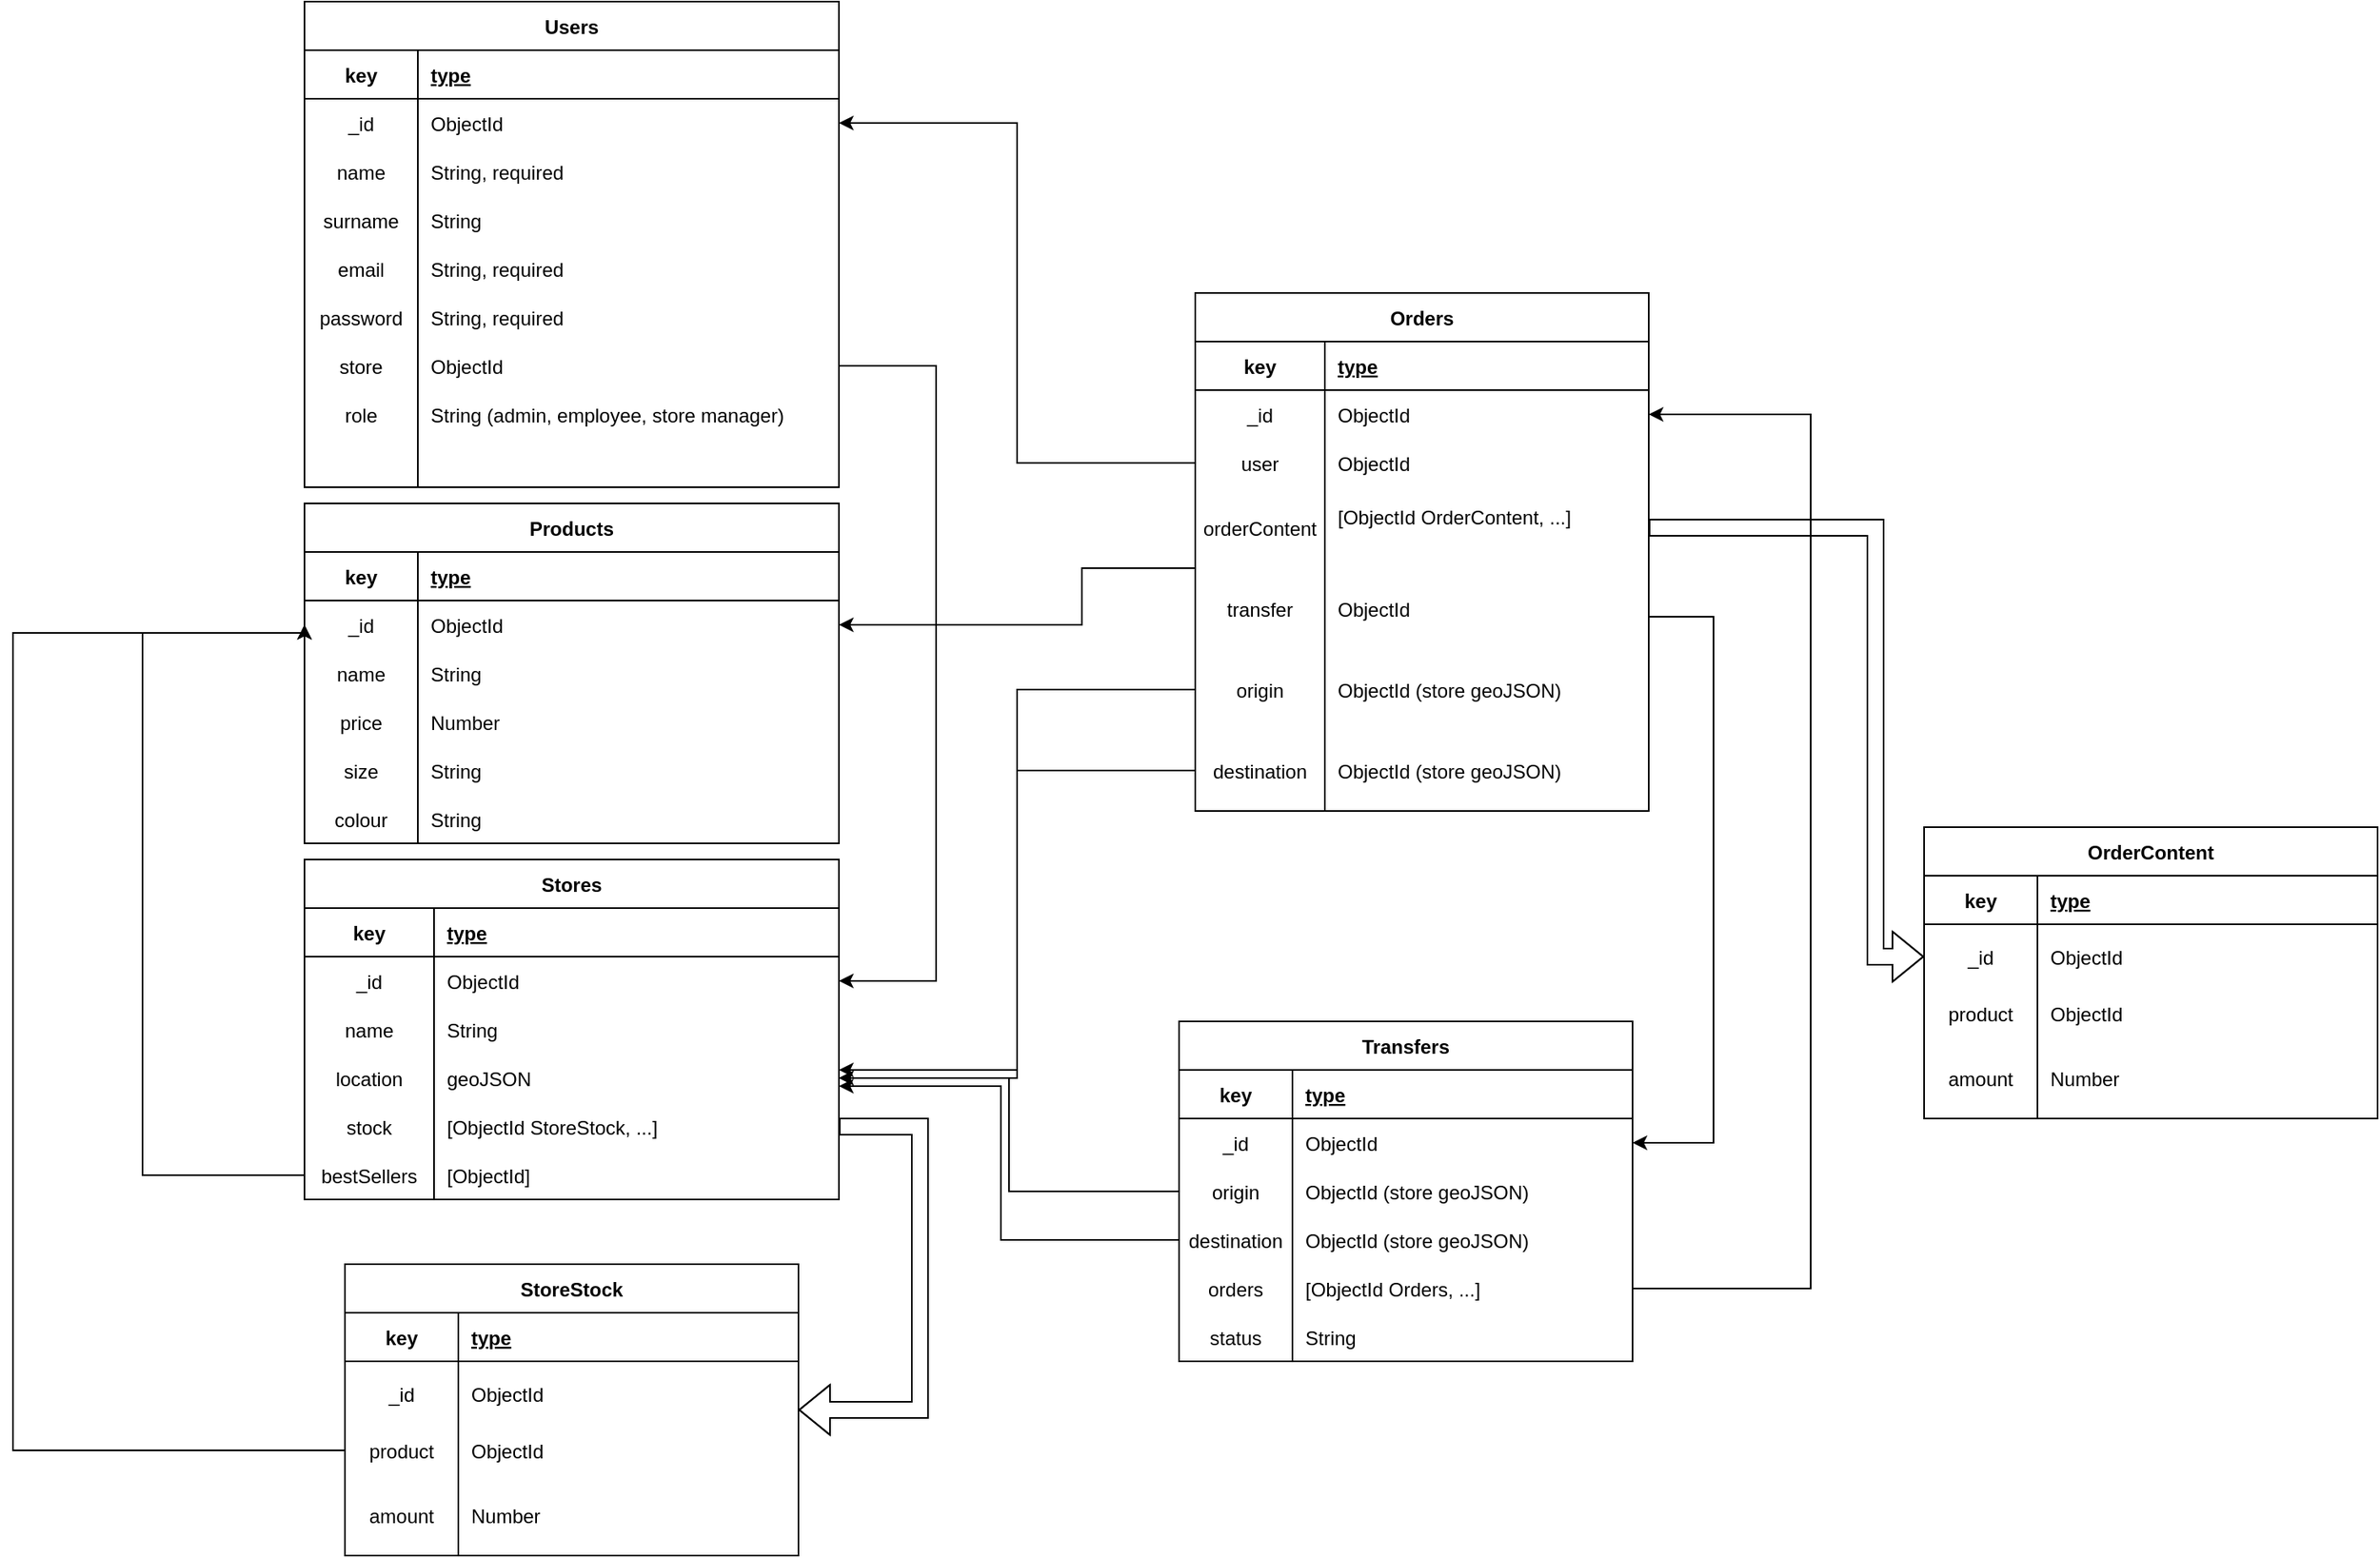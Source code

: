 <mxfile version="16.5.4" type="github">
  <diagram id="SpMdhLTwy9omnsxfasrv" name="Page-1">
    <mxGraphModel dx="1586" dy="1881" grid="1" gridSize="10" guides="1" tooltips="1" connect="1" arrows="1" fold="1" page="1" pageScale="1" pageWidth="1169" pageHeight="827" math="0" shadow="0">
      <root>
        <mxCell id="0" />
        <mxCell id="1" parent="0" />
        <mxCell id="GjSINcLnEcQZs0mC8xLT-1" value="Products" style="shape=table;startSize=30;container=1;collapsible=1;childLayout=tableLayout;fixedRows=1;rowLines=0;fontStyle=1;align=center;resizeLast=1;" parent="1" vertex="1">
          <mxGeometry x="270" y="300" width="330" height="210" as="geometry" />
        </mxCell>
        <mxCell id="GjSINcLnEcQZs0mC8xLT-2" value="" style="shape=tableRow;horizontal=0;startSize=0;swimlaneHead=0;swimlaneBody=0;fillColor=none;collapsible=0;dropTarget=0;points=[[0,0.5],[1,0.5]];portConstraint=eastwest;top=0;left=0;right=0;bottom=1;" parent="GjSINcLnEcQZs0mC8xLT-1" vertex="1">
          <mxGeometry y="30" width="330" height="30" as="geometry" />
        </mxCell>
        <mxCell id="GjSINcLnEcQZs0mC8xLT-3" value="key" style="shape=partialRectangle;connectable=0;fillColor=none;top=0;left=0;bottom=0;right=0;fontStyle=1;overflow=hidden;" parent="GjSINcLnEcQZs0mC8xLT-2" vertex="1">
          <mxGeometry width="70" height="30" as="geometry">
            <mxRectangle width="70" height="30" as="alternateBounds" />
          </mxGeometry>
        </mxCell>
        <mxCell id="GjSINcLnEcQZs0mC8xLT-4" value="type" style="shape=partialRectangle;connectable=0;fillColor=none;top=0;left=0;bottom=0;right=0;align=left;spacingLeft=6;fontStyle=5;overflow=hidden;" parent="GjSINcLnEcQZs0mC8xLT-2" vertex="1">
          <mxGeometry x="70" width="260" height="30" as="geometry">
            <mxRectangle width="260" height="30" as="alternateBounds" />
          </mxGeometry>
        </mxCell>
        <mxCell id="GjSINcLnEcQZs0mC8xLT-11" value="" style="shape=tableRow;horizontal=0;startSize=0;swimlaneHead=0;swimlaneBody=0;fillColor=none;collapsible=0;dropTarget=0;points=[[0,0.5],[1,0.5]];portConstraint=eastwest;top=0;left=0;right=0;bottom=0;" parent="GjSINcLnEcQZs0mC8xLT-1" vertex="1">
          <mxGeometry y="60" width="330" height="30" as="geometry" />
        </mxCell>
        <mxCell id="GjSINcLnEcQZs0mC8xLT-12" value="_id" style="shape=partialRectangle;connectable=0;fillColor=none;top=0;left=0;bottom=0;right=0;editable=1;overflow=hidden;" parent="GjSINcLnEcQZs0mC8xLT-11" vertex="1">
          <mxGeometry width="70" height="30" as="geometry">
            <mxRectangle width="70" height="30" as="alternateBounds" />
          </mxGeometry>
        </mxCell>
        <mxCell id="GjSINcLnEcQZs0mC8xLT-13" value="ObjectId" style="shape=partialRectangle;connectable=0;fillColor=none;top=0;left=0;bottom=0;right=0;align=left;spacingLeft=6;overflow=hidden;" parent="GjSINcLnEcQZs0mC8xLT-11" vertex="1">
          <mxGeometry x="70" width="260" height="30" as="geometry">
            <mxRectangle width="260" height="30" as="alternateBounds" />
          </mxGeometry>
        </mxCell>
        <mxCell id="GjSINcLnEcQZs0mC8xLT-5" value="" style="shape=tableRow;horizontal=0;startSize=0;swimlaneHead=0;swimlaneBody=0;fillColor=none;collapsible=0;dropTarget=0;points=[[0,0.5],[1,0.5]];portConstraint=eastwest;top=0;left=0;right=0;bottom=0;" parent="GjSINcLnEcQZs0mC8xLT-1" vertex="1">
          <mxGeometry y="90" width="330" height="30" as="geometry" />
        </mxCell>
        <mxCell id="GjSINcLnEcQZs0mC8xLT-6" value="name" style="shape=partialRectangle;connectable=0;fillColor=none;top=0;left=0;bottom=0;right=0;editable=1;overflow=hidden;" parent="GjSINcLnEcQZs0mC8xLT-5" vertex="1">
          <mxGeometry width="70" height="30" as="geometry">
            <mxRectangle width="70" height="30" as="alternateBounds" />
          </mxGeometry>
        </mxCell>
        <mxCell id="GjSINcLnEcQZs0mC8xLT-7" value="String" style="shape=partialRectangle;connectable=0;fillColor=none;top=0;left=0;bottom=0;right=0;align=left;spacingLeft=6;overflow=hidden;" parent="GjSINcLnEcQZs0mC8xLT-5" vertex="1">
          <mxGeometry x="70" width="260" height="30" as="geometry">
            <mxRectangle width="260" height="30" as="alternateBounds" />
          </mxGeometry>
        </mxCell>
        <mxCell id="ia_e4-air45JieFfMoLt-1" value="" style="shape=tableRow;horizontal=0;startSize=0;swimlaneHead=0;swimlaneBody=0;fillColor=none;collapsible=0;dropTarget=0;points=[[0,0.5],[1,0.5]];portConstraint=eastwest;top=0;left=0;right=0;bottom=0;" vertex="1" parent="GjSINcLnEcQZs0mC8xLT-1">
          <mxGeometry y="120" width="330" height="30" as="geometry" />
        </mxCell>
        <mxCell id="ia_e4-air45JieFfMoLt-2" value="price" style="shape=partialRectangle;connectable=0;fillColor=none;top=0;left=0;bottom=0;right=0;editable=1;overflow=hidden;" vertex="1" parent="ia_e4-air45JieFfMoLt-1">
          <mxGeometry width="70" height="30" as="geometry">
            <mxRectangle width="70" height="30" as="alternateBounds" />
          </mxGeometry>
        </mxCell>
        <mxCell id="ia_e4-air45JieFfMoLt-3" value="Number" style="shape=partialRectangle;connectable=0;fillColor=none;top=0;left=0;bottom=0;right=0;align=left;spacingLeft=6;overflow=hidden;" vertex="1" parent="ia_e4-air45JieFfMoLt-1">
          <mxGeometry x="70" width="260" height="30" as="geometry">
            <mxRectangle width="260" height="30" as="alternateBounds" />
          </mxGeometry>
        </mxCell>
        <mxCell id="ia_e4-air45JieFfMoLt-4" value="" style="shape=tableRow;horizontal=0;startSize=0;swimlaneHead=0;swimlaneBody=0;fillColor=none;collapsible=0;dropTarget=0;points=[[0,0.5],[1,0.5]];portConstraint=eastwest;top=0;left=0;right=0;bottom=0;" vertex="1" parent="GjSINcLnEcQZs0mC8xLT-1">
          <mxGeometry y="150" width="330" height="30" as="geometry" />
        </mxCell>
        <mxCell id="ia_e4-air45JieFfMoLt-5" value="size" style="shape=partialRectangle;connectable=0;fillColor=none;top=0;left=0;bottom=0;right=0;editable=1;overflow=hidden;" vertex="1" parent="ia_e4-air45JieFfMoLt-4">
          <mxGeometry width="70" height="30" as="geometry">
            <mxRectangle width="70" height="30" as="alternateBounds" />
          </mxGeometry>
        </mxCell>
        <mxCell id="ia_e4-air45JieFfMoLt-6" value="String" style="shape=partialRectangle;connectable=0;fillColor=none;top=0;left=0;bottom=0;right=0;align=left;spacingLeft=6;overflow=hidden;" vertex="1" parent="ia_e4-air45JieFfMoLt-4">
          <mxGeometry x="70" width="260" height="30" as="geometry">
            <mxRectangle width="260" height="30" as="alternateBounds" />
          </mxGeometry>
        </mxCell>
        <mxCell id="GjSINcLnEcQZs0mC8xLT-8" value="" style="shape=tableRow;horizontal=0;startSize=0;swimlaneHead=0;swimlaneBody=0;fillColor=none;collapsible=0;dropTarget=0;points=[[0,0.5],[1,0.5]];portConstraint=eastwest;top=0;left=0;right=0;bottom=0;" parent="GjSINcLnEcQZs0mC8xLT-1" vertex="1">
          <mxGeometry y="180" width="330" height="30" as="geometry" />
        </mxCell>
        <mxCell id="GjSINcLnEcQZs0mC8xLT-9" value="colour" style="shape=partialRectangle;connectable=0;fillColor=none;top=0;left=0;bottom=0;right=0;editable=1;overflow=hidden;" parent="GjSINcLnEcQZs0mC8xLT-8" vertex="1">
          <mxGeometry width="70" height="30" as="geometry">
            <mxRectangle width="70" height="30" as="alternateBounds" />
          </mxGeometry>
        </mxCell>
        <mxCell id="GjSINcLnEcQZs0mC8xLT-10" value="String" style="shape=partialRectangle;connectable=0;fillColor=none;top=0;left=0;bottom=0;right=0;align=left;spacingLeft=6;overflow=hidden;" parent="GjSINcLnEcQZs0mC8xLT-8" vertex="1">
          <mxGeometry x="70" width="260" height="30" as="geometry">
            <mxRectangle width="260" height="30" as="alternateBounds" />
          </mxGeometry>
        </mxCell>
        <mxCell id="GjSINcLnEcQZs0mC8xLT-28" value="Stores" style="shape=table;startSize=30;container=1;collapsible=1;childLayout=tableLayout;fixedRows=1;rowLines=0;fontStyle=1;align=center;resizeLast=1;" parent="1" vertex="1">
          <mxGeometry x="270" y="520" width="330" height="210" as="geometry" />
        </mxCell>
        <mxCell id="GjSINcLnEcQZs0mC8xLT-29" value="" style="shape=tableRow;horizontal=0;startSize=0;swimlaneHead=0;swimlaneBody=0;fillColor=none;collapsible=0;dropTarget=0;points=[[0,0.5],[1,0.5]];portConstraint=eastwest;top=0;left=0;right=0;bottom=1;" parent="GjSINcLnEcQZs0mC8xLT-28" vertex="1">
          <mxGeometry y="30" width="330" height="30" as="geometry" />
        </mxCell>
        <mxCell id="GjSINcLnEcQZs0mC8xLT-30" value="key" style="shape=partialRectangle;connectable=0;fillColor=none;top=0;left=0;bottom=0;right=0;fontStyle=1;overflow=hidden;" parent="GjSINcLnEcQZs0mC8xLT-29" vertex="1">
          <mxGeometry width="80.0" height="30" as="geometry">
            <mxRectangle width="80.0" height="30" as="alternateBounds" />
          </mxGeometry>
        </mxCell>
        <mxCell id="GjSINcLnEcQZs0mC8xLT-31" value="type" style="shape=partialRectangle;connectable=0;fillColor=none;top=0;left=0;bottom=0;right=0;align=left;spacingLeft=6;fontStyle=5;overflow=hidden;" parent="GjSINcLnEcQZs0mC8xLT-29" vertex="1">
          <mxGeometry x="80.0" width="250.0" height="30" as="geometry">
            <mxRectangle width="250.0" height="30" as="alternateBounds" />
          </mxGeometry>
        </mxCell>
        <mxCell id="GjSINcLnEcQZs0mC8xLT-41" style="shape=tableRow;horizontal=0;startSize=0;swimlaneHead=0;swimlaneBody=0;fillColor=none;collapsible=0;dropTarget=0;points=[[0,0.5],[1,0.5]];portConstraint=eastwest;top=0;left=0;right=0;bottom=0;" parent="GjSINcLnEcQZs0mC8xLT-28" vertex="1">
          <mxGeometry y="60" width="330" height="30" as="geometry" />
        </mxCell>
        <mxCell id="GjSINcLnEcQZs0mC8xLT-42" value="_id" style="shape=partialRectangle;connectable=0;fillColor=none;top=0;left=0;bottom=0;right=0;editable=1;overflow=hidden;" parent="GjSINcLnEcQZs0mC8xLT-41" vertex="1">
          <mxGeometry width="80.0" height="30" as="geometry">
            <mxRectangle width="80.0" height="30" as="alternateBounds" />
          </mxGeometry>
        </mxCell>
        <mxCell id="GjSINcLnEcQZs0mC8xLT-43" value="ObjectId" style="shape=partialRectangle;connectable=0;fillColor=none;top=0;left=0;bottom=0;right=0;align=left;spacingLeft=6;overflow=hidden;" parent="GjSINcLnEcQZs0mC8xLT-41" vertex="1">
          <mxGeometry x="80.0" width="250.0" height="30" as="geometry">
            <mxRectangle width="250.0" height="30" as="alternateBounds" />
          </mxGeometry>
        </mxCell>
        <mxCell id="GjSINcLnEcQZs0mC8xLT-32" value="" style="shape=tableRow;horizontal=0;startSize=0;swimlaneHead=0;swimlaneBody=0;fillColor=none;collapsible=0;dropTarget=0;points=[[0,0.5],[1,0.5]];portConstraint=eastwest;top=0;left=0;right=0;bottom=0;" parent="GjSINcLnEcQZs0mC8xLT-28" vertex="1">
          <mxGeometry y="90" width="330" height="30" as="geometry" />
        </mxCell>
        <mxCell id="GjSINcLnEcQZs0mC8xLT-33" value="name" style="shape=partialRectangle;connectable=0;fillColor=none;top=0;left=0;bottom=0;right=0;editable=1;overflow=hidden;" parent="GjSINcLnEcQZs0mC8xLT-32" vertex="1">
          <mxGeometry width="80.0" height="30" as="geometry">
            <mxRectangle width="80.0" height="30" as="alternateBounds" />
          </mxGeometry>
        </mxCell>
        <mxCell id="GjSINcLnEcQZs0mC8xLT-34" value="String" style="shape=partialRectangle;connectable=0;fillColor=none;top=0;left=0;bottom=0;right=0;align=left;spacingLeft=6;overflow=hidden;" parent="GjSINcLnEcQZs0mC8xLT-32" vertex="1">
          <mxGeometry x="80.0" width="250.0" height="30" as="geometry">
            <mxRectangle width="250.0" height="30" as="alternateBounds" />
          </mxGeometry>
        </mxCell>
        <mxCell id="GjSINcLnEcQZs0mC8xLT-35" value="" style="shape=tableRow;horizontal=0;startSize=0;swimlaneHead=0;swimlaneBody=0;fillColor=none;collapsible=0;dropTarget=0;points=[[0,0.5],[1,0.5]];portConstraint=eastwest;top=0;left=0;right=0;bottom=0;" parent="GjSINcLnEcQZs0mC8xLT-28" vertex="1">
          <mxGeometry y="120" width="330" height="30" as="geometry" />
        </mxCell>
        <mxCell id="GjSINcLnEcQZs0mC8xLT-36" value="location" style="shape=partialRectangle;connectable=0;fillColor=none;top=0;left=0;bottom=0;right=0;editable=1;overflow=hidden;" parent="GjSINcLnEcQZs0mC8xLT-35" vertex="1">
          <mxGeometry width="80.0" height="30" as="geometry">
            <mxRectangle width="80.0" height="30" as="alternateBounds" />
          </mxGeometry>
        </mxCell>
        <mxCell id="GjSINcLnEcQZs0mC8xLT-37" value="geoJSON" style="shape=partialRectangle;connectable=0;fillColor=none;top=0;left=0;bottom=0;right=0;align=left;spacingLeft=6;overflow=hidden;" parent="GjSINcLnEcQZs0mC8xLT-35" vertex="1">
          <mxGeometry x="80.0" width="250.0" height="30" as="geometry">
            <mxRectangle width="250.0" height="30" as="alternateBounds" />
          </mxGeometry>
        </mxCell>
        <mxCell id="GjSINcLnEcQZs0mC8xLT-38" value="" style="shape=tableRow;horizontal=0;startSize=0;swimlaneHead=0;swimlaneBody=0;fillColor=none;collapsible=0;dropTarget=0;points=[[0,0.5],[1,0.5]];portConstraint=eastwest;top=0;left=0;right=0;bottom=0;" parent="GjSINcLnEcQZs0mC8xLT-28" vertex="1">
          <mxGeometry y="150" width="330" height="30" as="geometry" />
        </mxCell>
        <mxCell id="GjSINcLnEcQZs0mC8xLT-39" value="stock" style="shape=partialRectangle;connectable=0;fillColor=none;top=0;left=0;bottom=0;right=0;editable=1;overflow=hidden;" parent="GjSINcLnEcQZs0mC8xLT-38" vertex="1">
          <mxGeometry width="80.0" height="30" as="geometry">
            <mxRectangle width="80.0" height="30" as="alternateBounds" />
          </mxGeometry>
        </mxCell>
        <mxCell id="GjSINcLnEcQZs0mC8xLT-40" value="[ObjectId StoreStock, ...]" style="shape=partialRectangle;connectable=0;fillColor=none;top=0;left=0;bottom=0;right=0;align=left;spacingLeft=6;overflow=hidden;" parent="GjSINcLnEcQZs0mC8xLT-38" vertex="1">
          <mxGeometry x="80.0" width="250.0" height="30" as="geometry">
            <mxRectangle width="250.0" height="30" as="alternateBounds" />
          </mxGeometry>
        </mxCell>
        <mxCell id="7MJdlBVXgJ2r3p6stwKh-1" style="shape=tableRow;horizontal=0;startSize=0;swimlaneHead=0;swimlaneBody=0;fillColor=none;collapsible=0;dropTarget=0;points=[[0,0.5],[1,0.5]];portConstraint=eastwest;top=0;left=0;right=0;bottom=0;" parent="GjSINcLnEcQZs0mC8xLT-28" vertex="1">
          <mxGeometry y="180" width="330" height="30" as="geometry" />
        </mxCell>
        <mxCell id="7MJdlBVXgJ2r3p6stwKh-2" value="bestSellers" style="shape=partialRectangle;connectable=0;fillColor=none;top=0;left=0;bottom=0;right=0;editable=1;overflow=hidden;" parent="7MJdlBVXgJ2r3p6stwKh-1" vertex="1">
          <mxGeometry width="80.0" height="30" as="geometry">
            <mxRectangle width="80.0" height="30" as="alternateBounds" />
          </mxGeometry>
        </mxCell>
        <mxCell id="7MJdlBVXgJ2r3p6stwKh-3" value="[ObjectId]" style="shape=partialRectangle;connectable=0;fillColor=none;top=0;left=0;bottom=0;right=0;align=left;spacingLeft=6;overflow=hidden;" parent="7MJdlBVXgJ2r3p6stwKh-1" vertex="1">
          <mxGeometry x="80.0" width="250.0" height="30" as="geometry">
            <mxRectangle width="250.0" height="30" as="alternateBounds" />
          </mxGeometry>
        </mxCell>
        <mxCell id="GjSINcLnEcQZs0mC8xLT-50" value="Users" style="shape=table;startSize=30;container=1;collapsible=1;childLayout=tableLayout;fixedRows=1;rowLines=0;fontStyle=1;align=center;resizeLast=1;" parent="1" vertex="1">
          <mxGeometry x="270" y="-10" width="330" height="300" as="geometry" />
        </mxCell>
        <mxCell id="GjSINcLnEcQZs0mC8xLT-51" value="" style="shape=tableRow;horizontal=0;startSize=0;swimlaneHead=0;swimlaneBody=0;fillColor=none;collapsible=0;dropTarget=0;points=[[0,0.5],[1,0.5]];portConstraint=eastwest;top=0;left=0;right=0;bottom=1;" parent="GjSINcLnEcQZs0mC8xLT-50" vertex="1">
          <mxGeometry y="30" width="330" height="30" as="geometry" />
        </mxCell>
        <mxCell id="GjSINcLnEcQZs0mC8xLT-52" value="key" style="shape=partialRectangle;connectable=0;fillColor=none;top=0;left=0;bottom=0;right=0;fontStyle=1;overflow=hidden;" parent="GjSINcLnEcQZs0mC8xLT-51" vertex="1">
          <mxGeometry width="70" height="30" as="geometry">
            <mxRectangle width="70" height="30" as="alternateBounds" />
          </mxGeometry>
        </mxCell>
        <mxCell id="GjSINcLnEcQZs0mC8xLT-53" value="type" style="shape=partialRectangle;connectable=0;fillColor=none;top=0;left=0;bottom=0;right=0;align=left;spacingLeft=6;fontStyle=5;overflow=hidden;" parent="GjSINcLnEcQZs0mC8xLT-51" vertex="1">
          <mxGeometry x="70" width="260" height="30" as="geometry">
            <mxRectangle width="260" height="30" as="alternateBounds" />
          </mxGeometry>
        </mxCell>
        <mxCell id="GjSINcLnEcQZs0mC8xLT-54" value="" style="shape=tableRow;horizontal=0;startSize=0;swimlaneHead=0;swimlaneBody=0;fillColor=none;collapsible=0;dropTarget=0;points=[[0,0.5],[1,0.5]];portConstraint=eastwest;top=0;left=0;right=0;bottom=0;" parent="GjSINcLnEcQZs0mC8xLT-50" vertex="1">
          <mxGeometry y="60" width="330" height="30" as="geometry" />
        </mxCell>
        <mxCell id="GjSINcLnEcQZs0mC8xLT-55" value="_id" style="shape=partialRectangle;connectable=0;fillColor=none;top=0;left=0;bottom=0;right=0;editable=1;overflow=hidden;" parent="GjSINcLnEcQZs0mC8xLT-54" vertex="1">
          <mxGeometry width="70" height="30" as="geometry">
            <mxRectangle width="70" height="30" as="alternateBounds" />
          </mxGeometry>
        </mxCell>
        <mxCell id="GjSINcLnEcQZs0mC8xLT-56" value="ObjectId" style="shape=partialRectangle;connectable=0;fillColor=none;top=0;left=0;bottom=0;right=0;align=left;spacingLeft=6;overflow=hidden;" parent="GjSINcLnEcQZs0mC8xLT-54" vertex="1">
          <mxGeometry x="70" width="260" height="30" as="geometry">
            <mxRectangle width="260" height="30" as="alternateBounds" />
          </mxGeometry>
        </mxCell>
        <mxCell id="GjSINcLnEcQZs0mC8xLT-57" value="" style="shape=tableRow;horizontal=0;startSize=0;swimlaneHead=0;swimlaneBody=0;fillColor=none;collapsible=0;dropTarget=0;points=[[0,0.5],[1,0.5]];portConstraint=eastwest;top=0;left=0;right=0;bottom=0;" parent="GjSINcLnEcQZs0mC8xLT-50" vertex="1">
          <mxGeometry y="90" width="330" height="30" as="geometry" />
        </mxCell>
        <mxCell id="GjSINcLnEcQZs0mC8xLT-58" value="name" style="shape=partialRectangle;connectable=0;fillColor=none;top=0;left=0;bottom=0;right=0;editable=1;overflow=hidden;" parent="GjSINcLnEcQZs0mC8xLT-57" vertex="1">
          <mxGeometry width="70" height="30" as="geometry">
            <mxRectangle width="70" height="30" as="alternateBounds" />
          </mxGeometry>
        </mxCell>
        <mxCell id="GjSINcLnEcQZs0mC8xLT-59" value="String, required" style="shape=partialRectangle;connectable=0;fillColor=none;top=0;left=0;bottom=0;right=0;align=left;spacingLeft=6;overflow=hidden;" parent="GjSINcLnEcQZs0mC8xLT-57" vertex="1">
          <mxGeometry x="70" width="260" height="30" as="geometry">
            <mxRectangle width="260" height="30" as="alternateBounds" />
          </mxGeometry>
        </mxCell>
        <mxCell id="GjSINcLnEcQZs0mC8xLT-60" value="" style="shape=tableRow;horizontal=0;startSize=0;swimlaneHead=0;swimlaneBody=0;fillColor=none;collapsible=0;dropTarget=0;points=[[0,0.5],[1,0.5]];portConstraint=eastwest;top=0;left=0;right=0;bottom=0;" parent="GjSINcLnEcQZs0mC8xLT-50" vertex="1">
          <mxGeometry y="120" width="330" height="30" as="geometry" />
        </mxCell>
        <mxCell id="GjSINcLnEcQZs0mC8xLT-61" value="surname" style="shape=partialRectangle;connectable=0;fillColor=none;top=0;left=0;bottom=0;right=0;editable=1;overflow=hidden;" parent="GjSINcLnEcQZs0mC8xLT-60" vertex="1">
          <mxGeometry width="70" height="30" as="geometry">
            <mxRectangle width="70" height="30" as="alternateBounds" />
          </mxGeometry>
        </mxCell>
        <mxCell id="GjSINcLnEcQZs0mC8xLT-62" value="String" style="shape=partialRectangle;connectable=0;fillColor=none;top=0;left=0;bottom=0;right=0;align=left;spacingLeft=6;overflow=hidden;" parent="GjSINcLnEcQZs0mC8xLT-60" vertex="1">
          <mxGeometry x="70" width="260" height="30" as="geometry">
            <mxRectangle width="260" height="30" as="alternateBounds" />
          </mxGeometry>
        </mxCell>
        <mxCell id="GjSINcLnEcQZs0mC8xLT-63" style="shape=tableRow;horizontal=0;startSize=0;swimlaneHead=0;swimlaneBody=0;fillColor=none;collapsible=0;dropTarget=0;points=[[0,0.5],[1,0.5]];portConstraint=eastwest;top=0;left=0;right=0;bottom=0;" parent="GjSINcLnEcQZs0mC8xLT-50" vertex="1">
          <mxGeometry y="150" width="330" height="30" as="geometry" />
        </mxCell>
        <mxCell id="GjSINcLnEcQZs0mC8xLT-64" value="email" style="shape=partialRectangle;connectable=0;fillColor=none;top=0;left=0;bottom=0;right=0;editable=1;overflow=hidden;" parent="GjSINcLnEcQZs0mC8xLT-63" vertex="1">
          <mxGeometry width="70" height="30" as="geometry">
            <mxRectangle width="70" height="30" as="alternateBounds" />
          </mxGeometry>
        </mxCell>
        <mxCell id="GjSINcLnEcQZs0mC8xLT-65" value="String, required" style="shape=partialRectangle;connectable=0;fillColor=none;top=0;left=0;bottom=0;right=0;align=left;spacingLeft=6;overflow=hidden;" parent="GjSINcLnEcQZs0mC8xLT-63" vertex="1">
          <mxGeometry x="70" width="260" height="30" as="geometry">
            <mxRectangle width="260" height="30" as="alternateBounds" />
          </mxGeometry>
        </mxCell>
        <mxCell id="GjSINcLnEcQZs0mC8xLT-66" style="shape=tableRow;horizontal=0;startSize=0;swimlaneHead=0;swimlaneBody=0;fillColor=none;collapsible=0;dropTarget=0;points=[[0,0.5],[1,0.5]];portConstraint=eastwest;top=0;left=0;right=0;bottom=0;" parent="GjSINcLnEcQZs0mC8xLT-50" vertex="1">
          <mxGeometry y="180" width="330" height="30" as="geometry" />
        </mxCell>
        <mxCell id="GjSINcLnEcQZs0mC8xLT-67" value="password" style="shape=partialRectangle;connectable=0;fillColor=none;top=0;left=0;bottom=0;right=0;editable=1;overflow=hidden;" parent="GjSINcLnEcQZs0mC8xLT-66" vertex="1">
          <mxGeometry width="70" height="30" as="geometry">
            <mxRectangle width="70" height="30" as="alternateBounds" />
          </mxGeometry>
        </mxCell>
        <mxCell id="GjSINcLnEcQZs0mC8xLT-68" value="String, required" style="shape=partialRectangle;connectable=0;fillColor=none;top=0;left=0;bottom=0;right=0;align=left;spacingLeft=6;overflow=hidden;" parent="GjSINcLnEcQZs0mC8xLT-66" vertex="1">
          <mxGeometry x="70" width="260" height="30" as="geometry">
            <mxRectangle width="260" height="30" as="alternateBounds" />
          </mxGeometry>
        </mxCell>
        <mxCell id="GjSINcLnEcQZs0mC8xLT-69" style="shape=tableRow;horizontal=0;startSize=0;swimlaneHead=0;swimlaneBody=0;fillColor=none;collapsible=0;dropTarget=0;points=[[0,0.5],[1,0.5]];portConstraint=eastwest;top=0;left=0;right=0;bottom=0;" parent="GjSINcLnEcQZs0mC8xLT-50" vertex="1">
          <mxGeometry y="210" width="330" height="30" as="geometry" />
        </mxCell>
        <mxCell id="GjSINcLnEcQZs0mC8xLT-70" value="store" style="shape=partialRectangle;connectable=0;fillColor=none;top=0;left=0;bottom=0;right=0;editable=1;overflow=hidden;" parent="GjSINcLnEcQZs0mC8xLT-69" vertex="1">
          <mxGeometry width="70" height="30" as="geometry">
            <mxRectangle width="70" height="30" as="alternateBounds" />
          </mxGeometry>
        </mxCell>
        <mxCell id="GjSINcLnEcQZs0mC8xLT-71" value="ObjectId" style="shape=partialRectangle;connectable=0;fillColor=none;top=0;left=0;bottom=0;right=0;align=left;spacingLeft=6;overflow=hidden;" parent="GjSINcLnEcQZs0mC8xLT-69" vertex="1">
          <mxGeometry x="70" width="260" height="30" as="geometry">
            <mxRectangle width="260" height="30" as="alternateBounds" />
          </mxGeometry>
        </mxCell>
        <mxCell id="GjSINcLnEcQZs0mC8xLT-97" style="shape=tableRow;horizontal=0;startSize=0;swimlaneHead=0;swimlaneBody=0;fillColor=none;collapsible=0;dropTarget=0;points=[[0,0.5],[1,0.5]];portConstraint=eastwest;top=0;left=0;right=0;bottom=0;" parent="GjSINcLnEcQZs0mC8xLT-50" vertex="1">
          <mxGeometry y="240" width="330" height="30" as="geometry" />
        </mxCell>
        <mxCell id="GjSINcLnEcQZs0mC8xLT-98" value="role" style="shape=partialRectangle;connectable=0;fillColor=none;top=0;left=0;bottom=0;right=0;editable=1;overflow=hidden;" parent="GjSINcLnEcQZs0mC8xLT-97" vertex="1">
          <mxGeometry width="70" height="30" as="geometry">
            <mxRectangle width="70" height="30" as="alternateBounds" />
          </mxGeometry>
        </mxCell>
        <mxCell id="GjSINcLnEcQZs0mC8xLT-99" value="String (admin, employee, store manager)" style="shape=partialRectangle;connectable=0;fillColor=none;top=0;left=0;bottom=0;right=0;align=left;spacingLeft=6;overflow=hidden;" parent="GjSINcLnEcQZs0mC8xLT-97" vertex="1">
          <mxGeometry x="70" width="260" height="30" as="geometry">
            <mxRectangle width="260" height="30" as="alternateBounds" />
          </mxGeometry>
        </mxCell>
        <mxCell id="GjSINcLnEcQZs0mC8xLT-94" style="shape=tableRow;horizontal=0;startSize=0;swimlaneHead=0;swimlaneBody=0;fillColor=none;collapsible=0;dropTarget=0;points=[[0,0.5],[1,0.5]];portConstraint=eastwest;top=0;left=0;right=0;bottom=0;" parent="GjSINcLnEcQZs0mC8xLT-50" vertex="1">
          <mxGeometry y="270" width="330" height="30" as="geometry" />
        </mxCell>
        <mxCell id="GjSINcLnEcQZs0mC8xLT-95" value="" style="shape=partialRectangle;connectable=0;fillColor=none;top=0;left=0;bottom=0;right=0;editable=1;overflow=hidden;" parent="GjSINcLnEcQZs0mC8xLT-94" vertex="1">
          <mxGeometry width="70" height="30" as="geometry">
            <mxRectangle width="70" height="30" as="alternateBounds" />
          </mxGeometry>
        </mxCell>
        <mxCell id="GjSINcLnEcQZs0mC8xLT-96" value="" style="shape=partialRectangle;connectable=0;fillColor=none;top=0;left=0;bottom=0;right=0;align=left;spacingLeft=6;overflow=hidden;" parent="GjSINcLnEcQZs0mC8xLT-94" vertex="1">
          <mxGeometry x="70" width="260" height="30" as="geometry">
            <mxRectangle width="260" height="30" as="alternateBounds" />
          </mxGeometry>
        </mxCell>
        <mxCell id="GjSINcLnEcQZs0mC8xLT-72" value="Orders" style="shape=table;startSize=30;container=1;collapsible=1;childLayout=tableLayout;fixedRows=1;rowLines=0;fontStyle=1;align=center;resizeLast=1;" parent="1" vertex="1">
          <mxGeometry x="820" y="170" width="280" height="320" as="geometry" />
        </mxCell>
        <mxCell id="GjSINcLnEcQZs0mC8xLT-73" value="" style="shape=tableRow;horizontal=0;startSize=0;swimlaneHead=0;swimlaneBody=0;fillColor=none;collapsible=0;dropTarget=0;points=[[0,0.5],[1,0.5]];portConstraint=eastwest;top=0;left=0;right=0;bottom=1;" parent="GjSINcLnEcQZs0mC8xLT-72" vertex="1">
          <mxGeometry y="30" width="280" height="30" as="geometry" />
        </mxCell>
        <mxCell id="GjSINcLnEcQZs0mC8xLT-74" value="key" style="shape=partialRectangle;connectable=0;fillColor=none;top=0;left=0;bottom=0;right=0;fontStyle=1;overflow=hidden;" parent="GjSINcLnEcQZs0mC8xLT-73" vertex="1">
          <mxGeometry width="80" height="30" as="geometry">
            <mxRectangle width="80" height="30" as="alternateBounds" />
          </mxGeometry>
        </mxCell>
        <mxCell id="GjSINcLnEcQZs0mC8xLT-75" value="type" style="shape=partialRectangle;connectable=0;fillColor=none;top=0;left=0;bottom=0;right=0;align=left;spacingLeft=6;fontStyle=5;overflow=hidden;" parent="GjSINcLnEcQZs0mC8xLT-73" vertex="1">
          <mxGeometry x="80" width="200" height="30" as="geometry">
            <mxRectangle width="200" height="30" as="alternateBounds" />
          </mxGeometry>
        </mxCell>
        <mxCell id="GjSINcLnEcQZs0mC8xLT-76" style="shape=tableRow;horizontal=0;startSize=0;swimlaneHead=0;swimlaneBody=0;fillColor=none;collapsible=0;dropTarget=0;points=[[0,0.5],[1,0.5]];portConstraint=eastwest;top=0;left=0;right=0;bottom=0;" parent="GjSINcLnEcQZs0mC8xLT-72" vertex="1">
          <mxGeometry y="60" width="280" height="30" as="geometry" />
        </mxCell>
        <mxCell id="GjSINcLnEcQZs0mC8xLT-77" value="_id" style="shape=partialRectangle;connectable=0;fillColor=none;top=0;left=0;bottom=0;right=0;editable=1;overflow=hidden;" parent="GjSINcLnEcQZs0mC8xLT-76" vertex="1">
          <mxGeometry width="80" height="30" as="geometry">
            <mxRectangle width="80" height="30" as="alternateBounds" />
          </mxGeometry>
        </mxCell>
        <mxCell id="GjSINcLnEcQZs0mC8xLT-78" value="ObjectId" style="shape=partialRectangle;connectable=0;fillColor=none;top=0;left=0;bottom=0;right=0;align=left;spacingLeft=6;overflow=hidden;" parent="GjSINcLnEcQZs0mC8xLT-76" vertex="1">
          <mxGeometry x="80" width="200" height="30" as="geometry">
            <mxRectangle width="200" height="30" as="alternateBounds" />
          </mxGeometry>
        </mxCell>
        <mxCell id="GjSINcLnEcQZs0mC8xLT-128" style="shape=tableRow;horizontal=0;startSize=0;swimlaneHead=0;swimlaneBody=0;fillColor=none;collapsible=0;dropTarget=0;points=[[0,0.5],[1,0.5]];portConstraint=eastwest;top=0;left=0;right=0;bottom=0;" parent="GjSINcLnEcQZs0mC8xLT-72" vertex="1">
          <mxGeometry y="90" width="280" height="30" as="geometry" />
        </mxCell>
        <mxCell id="GjSINcLnEcQZs0mC8xLT-129" value="user" style="shape=partialRectangle;connectable=0;fillColor=none;top=0;left=0;bottom=0;right=0;editable=1;overflow=hidden;" parent="GjSINcLnEcQZs0mC8xLT-128" vertex="1">
          <mxGeometry width="80" height="30" as="geometry">
            <mxRectangle width="80" height="30" as="alternateBounds" />
          </mxGeometry>
        </mxCell>
        <mxCell id="GjSINcLnEcQZs0mC8xLT-130" value="ObjectId" style="shape=partialRectangle;connectable=0;fillColor=none;top=0;left=0;bottom=0;right=0;align=left;spacingLeft=6;overflow=hidden;" parent="GjSINcLnEcQZs0mC8xLT-128" vertex="1">
          <mxGeometry x="80" width="200" height="30" as="geometry">
            <mxRectangle width="200" height="30" as="alternateBounds" />
          </mxGeometry>
        </mxCell>
        <mxCell id="GjSINcLnEcQZs0mC8xLT-85" value="" style="shape=tableRow;horizontal=0;startSize=0;swimlaneHead=0;swimlaneBody=0;fillColor=none;collapsible=0;dropTarget=0;points=[[0,0.5],[1,0.5]];portConstraint=eastwest;top=0;left=0;right=0;bottom=0;" parent="GjSINcLnEcQZs0mC8xLT-72" vertex="1">
          <mxGeometry y="120" width="280" height="50" as="geometry" />
        </mxCell>
        <mxCell id="GjSINcLnEcQZs0mC8xLT-86" value="orderContent" style="shape=partialRectangle;connectable=0;fillColor=none;top=0;left=0;bottom=0;right=0;editable=1;overflow=hidden;" parent="GjSINcLnEcQZs0mC8xLT-85" vertex="1">
          <mxGeometry width="80" height="50" as="geometry">
            <mxRectangle width="80" height="50" as="alternateBounds" />
          </mxGeometry>
        </mxCell>
        <mxCell id="GjSINcLnEcQZs0mC8xLT-87" value="[ObjectId OrderContent, ...]&#xa;" style="shape=partialRectangle;connectable=0;fillColor=none;top=0;left=0;bottom=0;right=0;align=left;spacingLeft=6;overflow=hidden;" parent="GjSINcLnEcQZs0mC8xLT-85" vertex="1">
          <mxGeometry x="80" width="200" height="50" as="geometry">
            <mxRectangle width="200" height="50" as="alternateBounds" />
          </mxGeometry>
        </mxCell>
        <mxCell id="GjSINcLnEcQZs0mC8xLT-88" style="shape=tableRow;horizontal=0;startSize=0;swimlaneHead=0;swimlaneBody=0;fillColor=none;collapsible=0;dropTarget=0;points=[[0,0.5],[1,0.5]];portConstraint=eastwest;top=0;left=0;right=0;bottom=0;" parent="GjSINcLnEcQZs0mC8xLT-72" vertex="1">
          <mxGeometry y="170" width="280" height="50" as="geometry" />
        </mxCell>
        <mxCell id="GjSINcLnEcQZs0mC8xLT-89" value="transfer" style="shape=partialRectangle;connectable=0;fillColor=none;top=0;left=0;bottom=0;right=0;editable=1;overflow=hidden;" parent="GjSINcLnEcQZs0mC8xLT-88" vertex="1">
          <mxGeometry width="80" height="50" as="geometry">
            <mxRectangle width="80" height="50" as="alternateBounds" />
          </mxGeometry>
        </mxCell>
        <mxCell id="GjSINcLnEcQZs0mC8xLT-90" value="ObjectId" style="shape=partialRectangle;connectable=0;fillColor=none;top=0;left=0;bottom=0;right=0;align=left;spacingLeft=6;overflow=hidden;" parent="GjSINcLnEcQZs0mC8xLT-88" vertex="1">
          <mxGeometry x="80" width="200" height="50" as="geometry">
            <mxRectangle width="200" height="50" as="alternateBounds" />
          </mxGeometry>
        </mxCell>
        <mxCell id="7MJdlBVXgJ2r3p6stwKh-30" style="shape=tableRow;horizontal=0;startSize=0;swimlaneHead=0;swimlaneBody=0;fillColor=none;collapsible=0;dropTarget=0;points=[[0,0.5],[1,0.5]];portConstraint=eastwest;top=0;left=0;right=0;bottom=0;" parent="GjSINcLnEcQZs0mC8xLT-72" vertex="1">
          <mxGeometry y="220" width="280" height="50" as="geometry" />
        </mxCell>
        <mxCell id="7MJdlBVXgJ2r3p6stwKh-31" value="origin" style="shape=partialRectangle;connectable=0;fillColor=none;top=0;left=0;bottom=0;right=0;editable=1;overflow=hidden;" parent="7MJdlBVXgJ2r3p6stwKh-30" vertex="1">
          <mxGeometry width="80" height="50" as="geometry">
            <mxRectangle width="80" height="50" as="alternateBounds" />
          </mxGeometry>
        </mxCell>
        <mxCell id="7MJdlBVXgJ2r3p6stwKh-32" value="ObjectId (store geoJSON)" style="shape=partialRectangle;connectable=0;fillColor=none;top=0;left=0;bottom=0;right=0;align=left;spacingLeft=6;overflow=hidden;" parent="7MJdlBVXgJ2r3p6stwKh-30" vertex="1">
          <mxGeometry x="80" width="200" height="50" as="geometry">
            <mxRectangle width="200" height="50" as="alternateBounds" />
          </mxGeometry>
        </mxCell>
        <mxCell id="7MJdlBVXgJ2r3p6stwKh-27" style="shape=tableRow;horizontal=0;startSize=0;swimlaneHead=0;swimlaneBody=0;fillColor=none;collapsible=0;dropTarget=0;points=[[0,0.5],[1,0.5]];portConstraint=eastwest;top=0;left=0;right=0;bottom=0;" parent="GjSINcLnEcQZs0mC8xLT-72" vertex="1">
          <mxGeometry y="270" width="280" height="50" as="geometry" />
        </mxCell>
        <mxCell id="7MJdlBVXgJ2r3p6stwKh-28" value="destination" style="shape=partialRectangle;connectable=0;fillColor=none;top=0;left=0;bottom=0;right=0;editable=1;overflow=hidden;" parent="7MJdlBVXgJ2r3p6stwKh-27" vertex="1">
          <mxGeometry width="80" height="50" as="geometry">
            <mxRectangle width="80" height="50" as="alternateBounds" />
          </mxGeometry>
        </mxCell>
        <mxCell id="7MJdlBVXgJ2r3p6stwKh-29" value="ObjectId (store geoJSON)" style="shape=partialRectangle;connectable=0;fillColor=none;top=0;left=0;bottom=0;right=0;align=left;spacingLeft=6;overflow=hidden;" parent="7MJdlBVXgJ2r3p6stwKh-27" vertex="1">
          <mxGeometry x="80" width="200" height="50" as="geometry">
            <mxRectangle width="200" height="50" as="alternateBounds" />
          </mxGeometry>
        </mxCell>
        <mxCell id="GjSINcLnEcQZs0mC8xLT-100" value="Transfers" style="shape=table;startSize=30;container=1;collapsible=1;childLayout=tableLayout;fixedRows=1;rowLines=0;fontStyle=1;align=center;resizeLast=1;" parent="1" vertex="1">
          <mxGeometry x="810" y="620" width="280" height="210" as="geometry" />
        </mxCell>
        <mxCell id="GjSINcLnEcQZs0mC8xLT-101" value="" style="shape=tableRow;horizontal=0;startSize=0;swimlaneHead=0;swimlaneBody=0;fillColor=none;collapsible=0;dropTarget=0;points=[[0,0.5],[1,0.5]];portConstraint=eastwest;top=0;left=0;right=0;bottom=1;" parent="GjSINcLnEcQZs0mC8xLT-100" vertex="1">
          <mxGeometry y="30" width="280" height="30" as="geometry" />
        </mxCell>
        <mxCell id="GjSINcLnEcQZs0mC8xLT-102" value="key" style="shape=partialRectangle;connectable=0;fillColor=none;top=0;left=0;bottom=0;right=0;fontStyle=1;overflow=hidden;" parent="GjSINcLnEcQZs0mC8xLT-101" vertex="1">
          <mxGeometry width="70" height="30" as="geometry">
            <mxRectangle width="70" height="30" as="alternateBounds" />
          </mxGeometry>
        </mxCell>
        <mxCell id="GjSINcLnEcQZs0mC8xLT-103" value="type" style="shape=partialRectangle;connectable=0;fillColor=none;top=0;left=0;bottom=0;right=0;align=left;spacingLeft=6;fontStyle=5;overflow=hidden;" parent="GjSINcLnEcQZs0mC8xLT-101" vertex="1">
          <mxGeometry x="70" width="210" height="30" as="geometry">
            <mxRectangle width="210" height="30" as="alternateBounds" />
          </mxGeometry>
        </mxCell>
        <mxCell id="GjSINcLnEcQZs0mC8xLT-104" value="" style="shape=tableRow;horizontal=0;startSize=0;swimlaneHead=0;swimlaneBody=0;fillColor=none;collapsible=0;dropTarget=0;points=[[0,0.5],[1,0.5]];portConstraint=eastwest;top=0;left=0;right=0;bottom=0;" parent="GjSINcLnEcQZs0mC8xLT-100" vertex="1">
          <mxGeometry y="60" width="280" height="30" as="geometry" />
        </mxCell>
        <mxCell id="GjSINcLnEcQZs0mC8xLT-105" value="_id" style="shape=partialRectangle;connectable=0;fillColor=none;top=0;left=0;bottom=0;right=0;editable=1;overflow=hidden;" parent="GjSINcLnEcQZs0mC8xLT-104" vertex="1">
          <mxGeometry width="70" height="30" as="geometry">
            <mxRectangle width="70" height="30" as="alternateBounds" />
          </mxGeometry>
        </mxCell>
        <mxCell id="GjSINcLnEcQZs0mC8xLT-106" value="ObjectId" style="shape=partialRectangle;connectable=0;fillColor=none;top=0;left=0;bottom=0;right=0;align=left;spacingLeft=6;overflow=hidden;" parent="GjSINcLnEcQZs0mC8xLT-104" vertex="1">
          <mxGeometry x="70" width="210" height="30" as="geometry">
            <mxRectangle width="210" height="30" as="alternateBounds" />
          </mxGeometry>
        </mxCell>
        <mxCell id="GjSINcLnEcQZs0mC8xLT-116" style="shape=tableRow;horizontal=0;startSize=0;swimlaneHead=0;swimlaneBody=0;fillColor=none;collapsible=0;dropTarget=0;points=[[0,0.5],[1,0.5]];portConstraint=eastwest;top=0;left=0;right=0;bottom=0;" parent="GjSINcLnEcQZs0mC8xLT-100" vertex="1">
          <mxGeometry y="90" width="280" height="30" as="geometry" />
        </mxCell>
        <mxCell id="GjSINcLnEcQZs0mC8xLT-117" value="origin" style="shape=partialRectangle;connectable=0;fillColor=none;top=0;left=0;bottom=0;right=0;editable=1;overflow=hidden;" parent="GjSINcLnEcQZs0mC8xLT-116" vertex="1">
          <mxGeometry width="70" height="30" as="geometry">
            <mxRectangle width="70" height="30" as="alternateBounds" />
          </mxGeometry>
        </mxCell>
        <mxCell id="GjSINcLnEcQZs0mC8xLT-118" value="ObjectId (store geoJSON)" style="shape=partialRectangle;connectable=0;fillColor=none;top=0;left=0;bottom=0;right=0;align=left;spacingLeft=6;overflow=hidden;" parent="GjSINcLnEcQZs0mC8xLT-116" vertex="1">
          <mxGeometry x="70" width="210" height="30" as="geometry">
            <mxRectangle width="210" height="30" as="alternateBounds" />
          </mxGeometry>
        </mxCell>
        <mxCell id="GjSINcLnEcQZs0mC8xLT-119" style="shape=tableRow;horizontal=0;startSize=0;swimlaneHead=0;swimlaneBody=0;fillColor=none;collapsible=0;dropTarget=0;points=[[0,0.5],[1,0.5]];portConstraint=eastwest;top=0;left=0;right=0;bottom=0;" parent="GjSINcLnEcQZs0mC8xLT-100" vertex="1">
          <mxGeometry y="120" width="280" height="30" as="geometry" />
        </mxCell>
        <mxCell id="GjSINcLnEcQZs0mC8xLT-120" value="destination" style="shape=partialRectangle;connectable=0;fillColor=none;top=0;left=0;bottom=0;right=0;editable=1;overflow=hidden;" parent="GjSINcLnEcQZs0mC8xLT-119" vertex="1">
          <mxGeometry width="70" height="30" as="geometry">
            <mxRectangle width="70" height="30" as="alternateBounds" />
          </mxGeometry>
        </mxCell>
        <mxCell id="GjSINcLnEcQZs0mC8xLT-121" value="ObjectId (store geoJSON)" style="shape=partialRectangle;connectable=0;fillColor=none;top=0;left=0;bottom=0;right=0;align=left;spacingLeft=6;overflow=hidden;" parent="GjSINcLnEcQZs0mC8xLT-119" vertex="1">
          <mxGeometry x="70" width="210" height="30" as="geometry">
            <mxRectangle width="210" height="30" as="alternateBounds" />
          </mxGeometry>
        </mxCell>
        <mxCell id="ia_e4-air45JieFfMoLt-7" style="shape=tableRow;horizontal=0;startSize=0;swimlaneHead=0;swimlaneBody=0;fillColor=none;collapsible=0;dropTarget=0;points=[[0,0.5],[1,0.5]];portConstraint=eastwest;top=0;left=0;right=0;bottom=0;" vertex="1" parent="GjSINcLnEcQZs0mC8xLT-100">
          <mxGeometry y="150" width="280" height="30" as="geometry" />
        </mxCell>
        <mxCell id="ia_e4-air45JieFfMoLt-8" value="orders" style="shape=partialRectangle;connectable=0;fillColor=none;top=0;left=0;bottom=0;right=0;editable=1;overflow=hidden;" vertex="1" parent="ia_e4-air45JieFfMoLt-7">
          <mxGeometry width="70" height="30" as="geometry">
            <mxRectangle width="70" height="30" as="alternateBounds" />
          </mxGeometry>
        </mxCell>
        <mxCell id="ia_e4-air45JieFfMoLt-9" value="[ObjectId Orders, ...]" style="shape=partialRectangle;connectable=0;fillColor=none;top=0;left=0;bottom=0;right=0;align=left;spacingLeft=6;overflow=hidden;" vertex="1" parent="ia_e4-air45JieFfMoLt-7">
          <mxGeometry x="70" width="210" height="30" as="geometry">
            <mxRectangle width="210" height="30" as="alternateBounds" />
          </mxGeometry>
        </mxCell>
        <mxCell id="GjSINcLnEcQZs0mC8xLT-122" style="shape=tableRow;horizontal=0;startSize=0;swimlaneHead=0;swimlaneBody=0;fillColor=none;collapsible=0;dropTarget=0;points=[[0,0.5],[1,0.5]];portConstraint=eastwest;top=0;left=0;right=0;bottom=0;" parent="GjSINcLnEcQZs0mC8xLT-100" vertex="1">
          <mxGeometry y="180" width="280" height="30" as="geometry" />
        </mxCell>
        <mxCell id="GjSINcLnEcQZs0mC8xLT-123" value="status" style="shape=partialRectangle;connectable=0;fillColor=none;top=0;left=0;bottom=0;right=0;editable=1;overflow=hidden;" parent="GjSINcLnEcQZs0mC8xLT-122" vertex="1">
          <mxGeometry width="70" height="30" as="geometry">
            <mxRectangle width="70" height="30" as="alternateBounds" />
          </mxGeometry>
        </mxCell>
        <mxCell id="GjSINcLnEcQZs0mC8xLT-124" value="String" style="shape=partialRectangle;connectable=0;fillColor=none;top=0;left=0;bottom=0;right=0;align=left;spacingLeft=6;overflow=hidden;" parent="GjSINcLnEcQZs0mC8xLT-122" vertex="1">
          <mxGeometry x="70" width="210" height="30" as="geometry">
            <mxRectangle width="210" height="30" as="alternateBounds" />
          </mxGeometry>
        </mxCell>
        <mxCell id="GjSINcLnEcQZs0mC8xLT-131" value="OrderContent" style="shape=table;startSize=30;container=1;collapsible=1;childLayout=tableLayout;fixedRows=1;rowLines=0;fontStyle=1;align=center;resizeLast=1;" parent="1" vertex="1">
          <mxGeometry x="1270" y="500" width="280" height="180" as="geometry" />
        </mxCell>
        <mxCell id="GjSINcLnEcQZs0mC8xLT-132" value="" style="shape=tableRow;horizontal=0;startSize=0;swimlaneHead=0;swimlaneBody=0;fillColor=none;collapsible=0;dropTarget=0;points=[[0,0.5],[1,0.5]];portConstraint=eastwest;top=0;left=0;right=0;bottom=1;" parent="GjSINcLnEcQZs0mC8xLT-131" vertex="1">
          <mxGeometry y="30" width="280" height="30" as="geometry" />
        </mxCell>
        <mxCell id="GjSINcLnEcQZs0mC8xLT-133" value="key" style="shape=partialRectangle;connectable=0;fillColor=none;top=0;left=0;bottom=0;right=0;fontStyle=1;overflow=hidden;" parent="GjSINcLnEcQZs0mC8xLT-132" vertex="1">
          <mxGeometry width="70" height="30" as="geometry">
            <mxRectangle width="70" height="30" as="alternateBounds" />
          </mxGeometry>
        </mxCell>
        <mxCell id="GjSINcLnEcQZs0mC8xLT-134" value="type" style="shape=partialRectangle;connectable=0;fillColor=none;top=0;left=0;bottom=0;right=0;align=left;spacingLeft=6;fontStyle=5;overflow=hidden;" parent="GjSINcLnEcQZs0mC8xLT-132" vertex="1">
          <mxGeometry x="70" width="210" height="30" as="geometry">
            <mxRectangle width="210" height="30" as="alternateBounds" />
          </mxGeometry>
        </mxCell>
        <mxCell id="GjSINcLnEcQZs0mC8xLT-135" value="" style="shape=tableRow;horizontal=0;startSize=0;swimlaneHead=0;swimlaneBody=0;fillColor=none;collapsible=0;dropTarget=0;points=[[0,0.5],[1,0.5]];portConstraint=eastwest;top=0;left=0;right=0;bottom=0;" parent="GjSINcLnEcQZs0mC8xLT-131" vertex="1">
          <mxGeometry y="60" width="280" height="40" as="geometry" />
        </mxCell>
        <mxCell id="GjSINcLnEcQZs0mC8xLT-136" value="_id" style="shape=partialRectangle;connectable=0;fillColor=none;top=0;left=0;bottom=0;right=0;editable=1;overflow=hidden;" parent="GjSINcLnEcQZs0mC8xLT-135" vertex="1">
          <mxGeometry width="70" height="40" as="geometry">
            <mxRectangle width="70" height="40" as="alternateBounds" />
          </mxGeometry>
        </mxCell>
        <mxCell id="GjSINcLnEcQZs0mC8xLT-137" value="ObjectId" style="shape=partialRectangle;connectable=0;fillColor=none;top=0;left=0;bottom=0;right=0;align=left;spacingLeft=6;overflow=hidden;" parent="GjSINcLnEcQZs0mC8xLT-135" vertex="1">
          <mxGeometry x="70" width="210" height="40" as="geometry">
            <mxRectangle width="210" height="40" as="alternateBounds" />
          </mxGeometry>
        </mxCell>
        <mxCell id="GjSINcLnEcQZs0mC8xLT-144" style="shape=tableRow;horizontal=0;startSize=0;swimlaneHead=0;swimlaneBody=0;fillColor=none;collapsible=0;dropTarget=0;points=[[0,0.5],[1,0.5]];portConstraint=eastwest;top=0;left=0;right=0;bottom=0;" parent="GjSINcLnEcQZs0mC8xLT-131" vertex="1">
          <mxGeometry y="100" width="280" height="30" as="geometry" />
        </mxCell>
        <mxCell id="GjSINcLnEcQZs0mC8xLT-145" value="product" style="shape=partialRectangle;connectable=0;fillColor=none;top=0;left=0;bottom=0;right=0;editable=1;overflow=hidden;" parent="GjSINcLnEcQZs0mC8xLT-144" vertex="1">
          <mxGeometry width="70" height="30" as="geometry">
            <mxRectangle width="70" height="30" as="alternateBounds" />
          </mxGeometry>
        </mxCell>
        <mxCell id="GjSINcLnEcQZs0mC8xLT-146" value="ObjectId" style="shape=partialRectangle;connectable=0;fillColor=none;top=0;left=0;bottom=0;right=0;align=left;spacingLeft=6;overflow=hidden;" parent="GjSINcLnEcQZs0mC8xLT-144" vertex="1">
          <mxGeometry x="70" width="210" height="30" as="geometry">
            <mxRectangle width="210" height="30" as="alternateBounds" />
          </mxGeometry>
        </mxCell>
        <mxCell id="GjSINcLnEcQZs0mC8xLT-147" style="shape=tableRow;horizontal=0;startSize=0;swimlaneHead=0;swimlaneBody=0;fillColor=none;collapsible=0;dropTarget=0;points=[[0,0.5],[1,0.5]];portConstraint=eastwest;top=0;left=0;right=0;bottom=0;" parent="GjSINcLnEcQZs0mC8xLT-131" vertex="1">
          <mxGeometry y="130" width="280" height="50" as="geometry" />
        </mxCell>
        <mxCell id="GjSINcLnEcQZs0mC8xLT-148" value="amount" style="shape=partialRectangle;connectable=0;fillColor=none;top=0;left=0;bottom=0;right=0;editable=1;overflow=hidden;" parent="GjSINcLnEcQZs0mC8xLT-147" vertex="1">
          <mxGeometry width="70" height="50" as="geometry">
            <mxRectangle width="70" height="50" as="alternateBounds" />
          </mxGeometry>
        </mxCell>
        <mxCell id="GjSINcLnEcQZs0mC8xLT-149" value="Number" style="shape=partialRectangle;connectable=0;fillColor=none;top=0;left=0;bottom=0;right=0;align=left;spacingLeft=6;overflow=hidden;" parent="GjSINcLnEcQZs0mC8xLT-147" vertex="1">
          <mxGeometry x="70" width="210" height="50" as="geometry">
            <mxRectangle width="210" height="50" as="alternateBounds" />
          </mxGeometry>
        </mxCell>
        <mxCell id="GjSINcLnEcQZs0mC8xLT-153" value="StoreStock" style="shape=table;startSize=30;container=1;collapsible=1;childLayout=tableLayout;fixedRows=1;rowLines=0;fontStyle=1;align=center;resizeLast=1;" parent="1" vertex="1">
          <mxGeometry x="295" y="770" width="280" height="180" as="geometry" />
        </mxCell>
        <mxCell id="GjSINcLnEcQZs0mC8xLT-154" value="" style="shape=tableRow;horizontal=0;startSize=0;swimlaneHead=0;swimlaneBody=0;fillColor=none;collapsible=0;dropTarget=0;points=[[0,0.5],[1,0.5]];portConstraint=eastwest;top=0;left=0;right=0;bottom=1;" parent="GjSINcLnEcQZs0mC8xLT-153" vertex="1">
          <mxGeometry y="30" width="280" height="30" as="geometry" />
        </mxCell>
        <mxCell id="GjSINcLnEcQZs0mC8xLT-155" value="key" style="shape=partialRectangle;connectable=0;fillColor=none;top=0;left=0;bottom=0;right=0;fontStyle=1;overflow=hidden;" parent="GjSINcLnEcQZs0mC8xLT-154" vertex="1">
          <mxGeometry width="70" height="30" as="geometry">
            <mxRectangle width="70" height="30" as="alternateBounds" />
          </mxGeometry>
        </mxCell>
        <mxCell id="GjSINcLnEcQZs0mC8xLT-156" value="type" style="shape=partialRectangle;connectable=0;fillColor=none;top=0;left=0;bottom=0;right=0;align=left;spacingLeft=6;fontStyle=5;overflow=hidden;" parent="GjSINcLnEcQZs0mC8xLT-154" vertex="1">
          <mxGeometry x="70" width="210" height="30" as="geometry">
            <mxRectangle width="210" height="30" as="alternateBounds" />
          </mxGeometry>
        </mxCell>
        <mxCell id="GjSINcLnEcQZs0mC8xLT-157" value="" style="shape=tableRow;horizontal=0;startSize=0;swimlaneHead=0;swimlaneBody=0;fillColor=none;collapsible=0;dropTarget=0;points=[[0,0.5],[1,0.5]];portConstraint=eastwest;top=0;left=0;right=0;bottom=0;" parent="GjSINcLnEcQZs0mC8xLT-153" vertex="1">
          <mxGeometry y="60" width="280" height="40" as="geometry" />
        </mxCell>
        <mxCell id="GjSINcLnEcQZs0mC8xLT-158" value="_id" style="shape=partialRectangle;connectable=0;fillColor=none;top=0;left=0;bottom=0;right=0;editable=1;overflow=hidden;" parent="GjSINcLnEcQZs0mC8xLT-157" vertex="1">
          <mxGeometry width="70" height="40" as="geometry">
            <mxRectangle width="70" height="40" as="alternateBounds" />
          </mxGeometry>
        </mxCell>
        <mxCell id="GjSINcLnEcQZs0mC8xLT-159" value="ObjectId" style="shape=partialRectangle;connectable=0;fillColor=none;top=0;left=0;bottom=0;right=0;align=left;spacingLeft=6;overflow=hidden;" parent="GjSINcLnEcQZs0mC8xLT-157" vertex="1">
          <mxGeometry x="70" width="210" height="40" as="geometry">
            <mxRectangle width="210" height="40" as="alternateBounds" />
          </mxGeometry>
        </mxCell>
        <mxCell id="GjSINcLnEcQZs0mC8xLT-160" style="shape=tableRow;horizontal=0;startSize=0;swimlaneHead=0;swimlaneBody=0;fillColor=none;collapsible=0;dropTarget=0;points=[[0,0.5],[1,0.5]];portConstraint=eastwest;top=0;left=0;right=0;bottom=0;" parent="GjSINcLnEcQZs0mC8xLT-153" vertex="1">
          <mxGeometry y="100" width="280" height="30" as="geometry" />
        </mxCell>
        <mxCell id="GjSINcLnEcQZs0mC8xLT-161" value="product" style="shape=partialRectangle;connectable=0;fillColor=none;top=0;left=0;bottom=0;right=0;editable=1;overflow=hidden;" parent="GjSINcLnEcQZs0mC8xLT-160" vertex="1">
          <mxGeometry width="70" height="30" as="geometry">
            <mxRectangle width="70" height="30" as="alternateBounds" />
          </mxGeometry>
        </mxCell>
        <mxCell id="GjSINcLnEcQZs0mC8xLT-162" value="ObjectId" style="shape=partialRectangle;connectable=0;fillColor=none;top=0;left=0;bottom=0;right=0;align=left;spacingLeft=6;overflow=hidden;" parent="GjSINcLnEcQZs0mC8xLT-160" vertex="1">
          <mxGeometry x="70" width="210" height="30" as="geometry">
            <mxRectangle width="210" height="30" as="alternateBounds" />
          </mxGeometry>
        </mxCell>
        <mxCell id="GjSINcLnEcQZs0mC8xLT-163" style="shape=tableRow;horizontal=0;startSize=0;swimlaneHead=0;swimlaneBody=0;fillColor=none;collapsible=0;dropTarget=0;points=[[0,0.5],[1,0.5]];portConstraint=eastwest;top=0;left=0;right=0;bottom=0;" parent="GjSINcLnEcQZs0mC8xLT-153" vertex="1">
          <mxGeometry y="130" width="280" height="50" as="geometry" />
        </mxCell>
        <mxCell id="GjSINcLnEcQZs0mC8xLT-164" value="amount" style="shape=partialRectangle;connectable=0;fillColor=none;top=0;left=0;bottom=0;right=0;editable=1;overflow=hidden;" parent="GjSINcLnEcQZs0mC8xLT-163" vertex="1">
          <mxGeometry width="70" height="50" as="geometry">
            <mxRectangle width="70" height="50" as="alternateBounds" />
          </mxGeometry>
        </mxCell>
        <mxCell id="GjSINcLnEcQZs0mC8xLT-165" value="Number" style="shape=partialRectangle;connectable=0;fillColor=none;top=0;left=0;bottom=0;right=0;align=left;spacingLeft=6;overflow=hidden;" parent="GjSINcLnEcQZs0mC8xLT-163" vertex="1">
          <mxGeometry x="70" width="210" height="50" as="geometry">
            <mxRectangle width="210" height="50" as="alternateBounds" />
          </mxGeometry>
        </mxCell>
        <mxCell id="7MJdlBVXgJ2r3p6stwKh-9" style="edgeStyle=orthogonalEdgeStyle;rounded=0;orthogonalLoop=1;jettySize=auto;html=1;entryX=0;entryY=0.5;entryDx=0;entryDy=0;" parent="1" source="7MJdlBVXgJ2r3p6stwKh-1" target="GjSINcLnEcQZs0mC8xLT-11" edge="1">
          <mxGeometry relative="1" as="geometry">
            <Array as="points">
              <mxPoint x="170" y="715" />
              <mxPoint x="170" y="380" />
              <mxPoint x="270" y="380" />
            </Array>
          </mxGeometry>
        </mxCell>
        <mxCell id="7MJdlBVXgJ2r3p6stwKh-10" style="edgeStyle=orthogonalEdgeStyle;rounded=0;orthogonalLoop=1;jettySize=auto;html=1;entryX=1;entryY=0.5;entryDx=0;entryDy=0;shape=flexArrow;" parent="1" source="GjSINcLnEcQZs0mC8xLT-38" target="GjSINcLnEcQZs0mC8xLT-153" edge="1">
          <mxGeometry relative="1" as="geometry">
            <Array as="points">
              <mxPoint x="650" y="685" />
              <mxPoint x="650" y="860" />
            </Array>
          </mxGeometry>
        </mxCell>
        <mxCell id="7MJdlBVXgJ2r3p6stwKh-11" style="edgeStyle=orthogonalEdgeStyle;rounded=0;orthogonalLoop=1;jettySize=auto;html=1;entryX=0;entryY=0.5;entryDx=0;entryDy=0;" parent="1" source="GjSINcLnEcQZs0mC8xLT-160" target="GjSINcLnEcQZs0mC8xLT-11" edge="1">
          <mxGeometry relative="1" as="geometry">
            <Array as="points">
              <mxPoint x="90" y="885" />
              <mxPoint x="90" y="380" />
              <mxPoint x="270" y="380" />
            </Array>
          </mxGeometry>
        </mxCell>
        <mxCell id="7MJdlBVXgJ2r3p6stwKh-12" style="edgeStyle=orthogonalEdgeStyle;rounded=0;orthogonalLoop=1;jettySize=auto;html=1;entryX=1;entryY=0.5;entryDx=0;entryDy=0;" parent="1" source="GjSINcLnEcQZs0mC8xLT-69" target="GjSINcLnEcQZs0mC8xLT-41" edge="1">
          <mxGeometry relative="1" as="geometry">
            <Array as="points">
              <mxPoint x="660" y="215" />
              <mxPoint x="660" y="595" />
            </Array>
          </mxGeometry>
        </mxCell>
        <mxCell id="7MJdlBVXgJ2r3p6stwKh-13" style="edgeStyle=orthogonalEdgeStyle;rounded=0;orthogonalLoop=1;jettySize=auto;html=1;entryX=1;entryY=0.5;entryDx=0;entryDy=0;" parent="1" source="GjSINcLnEcQZs0mC8xLT-128" target="GjSINcLnEcQZs0mC8xLT-54" edge="1">
          <mxGeometry relative="1" as="geometry" />
        </mxCell>
        <mxCell id="7MJdlBVXgJ2r3p6stwKh-15" style="edgeStyle=orthogonalEdgeStyle;rounded=0;orthogonalLoop=1;jettySize=auto;html=1;entryX=1;entryY=0.5;entryDx=0;entryDy=0;exitX=0;exitY=0.5;exitDx=0;exitDy=0;" parent="1" source="GjSINcLnEcQZs0mC8xLT-85" target="GjSINcLnEcQZs0mC8xLT-11" edge="1">
          <mxGeometry relative="1" as="geometry">
            <Array as="points">
              <mxPoint x="820" y="340" />
              <mxPoint x="750" y="340" />
              <mxPoint x="750" y="375" />
            </Array>
          </mxGeometry>
        </mxCell>
        <mxCell id="7MJdlBVXgJ2r3p6stwKh-16" style="edgeStyle=orthogonalEdgeStyle;rounded=0;orthogonalLoop=1;jettySize=auto;html=1;entryX=1;entryY=0.5;entryDx=0;entryDy=0;exitX=1;exitY=0.5;exitDx=0;exitDy=0;" parent="1" source="ia_e4-air45JieFfMoLt-7" target="GjSINcLnEcQZs0mC8xLT-76" edge="1">
          <mxGeometry relative="1" as="geometry">
            <Array as="points">
              <mxPoint x="1200" y="785" />
              <mxPoint x="1200" y="245" />
            </Array>
          </mxGeometry>
        </mxCell>
        <mxCell id="7MJdlBVXgJ2r3p6stwKh-21" style="edgeStyle=orthogonalEdgeStyle;rounded=0;orthogonalLoop=1;jettySize=auto;html=1;entryX=1;entryY=0.5;entryDx=0;entryDy=0;" parent="1" source="GjSINcLnEcQZs0mC8xLT-116" target="GjSINcLnEcQZs0mC8xLT-35" edge="1">
          <mxGeometry relative="1" as="geometry" />
        </mxCell>
        <mxCell id="7MJdlBVXgJ2r3p6stwKh-22" style="edgeStyle=orthogonalEdgeStyle;rounded=0;orthogonalLoop=1;jettySize=auto;html=1;" parent="1" source="GjSINcLnEcQZs0mC8xLT-119" edge="1">
          <mxGeometry relative="1" as="geometry">
            <mxPoint x="600" y="660" as="targetPoint" />
            <Array as="points">
              <mxPoint x="700" y="755" />
              <mxPoint x="700" y="660" />
            </Array>
          </mxGeometry>
        </mxCell>
        <mxCell id="7MJdlBVXgJ2r3p6stwKh-23" style="edgeStyle=orthogonalEdgeStyle;rounded=0;orthogonalLoop=1;jettySize=auto;html=1;entryX=1;entryY=0.5;entryDx=0;entryDy=0;exitX=1;exitY=0.5;exitDx=0;exitDy=0;" parent="1" source="GjSINcLnEcQZs0mC8xLT-88" target="GjSINcLnEcQZs0mC8xLT-104" edge="1">
          <mxGeometry relative="1" as="geometry">
            <Array as="points">
              <mxPoint x="1100" y="370" />
              <mxPoint x="1140" y="370" />
              <mxPoint x="1140" y="695" />
            </Array>
          </mxGeometry>
        </mxCell>
        <mxCell id="7MJdlBVXgJ2r3p6stwKh-33" style="edgeStyle=orthogonalEdgeStyle;shape=flexArrow;rounded=0;orthogonalLoop=1;jettySize=auto;html=1;entryX=0;entryY=0.5;entryDx=0;entryDy=0;" parent="1" source="GjSINcLnEcQZs0mC8xLT-85" target="GjSINcLnEcQZs0mC8xLT-135" edge="1">
          <mxGeometry relative="1" as="geometry">
            <Array as="points">
              <mxPoint x="1240" y="315" />
              <mxPoint x="1240" y="580" />
            </Array>
          </mxGeometry>
        </mxCell>
        <mxCell id="7MJdlBVXgJ2r3p6stwKh-34" style="edgeStyle=orthogonalEdgeStyle;rounded=0;orthogonalLoop=1;jettySize=auto;html=1;entryX=1;entryY=0.5;entryDx=0;entryDy=0;" parent="1" source="7MJdlBVXgJ2r3p6stwKh-30" target="GjSINcLnEcQZs0mC8xLT-35" edge="1">
          <mxGeometry relative="1" as="geometry" />
        </mxCell>
        <mxCell id="7MJdlBVXgJ2r3p6stwKh-35" style="edgeStyle=orthogonalEdgeStyle;rounded=0;orthogonalLoop=1;jettySize=auto;html=1;" parent="1" source="7MJdlBVXgJ2r3p6stwKh-27" edge="1">
          <mxGeometry relative="1" as="geometry">
            <mxPoint x="600" y="650" as="targetPoint" />
            <Array as="points">
              <mxPoint x="710" y="465" />
              <mxPoint x="710" y="650" />
            </Array>
          </mxGeometry>
        </mxCell>
      </root>
    </mxGraphModel>
  </diagram>
</mxfile>
